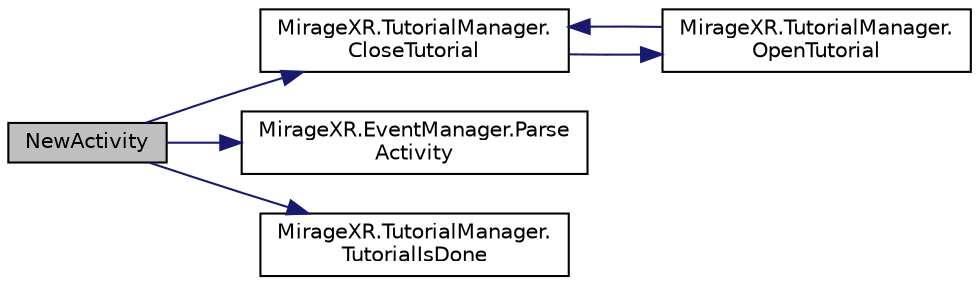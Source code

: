 digraph "NewActivity"
{
 // INTERACTIVE_SVG=YES
 // LATEX_PDF_SIZE
  edge [fontname="Helvetica",fontsize="10",labelfontname="Helvetica",labelfontsize="10"];
  node [fontname="Helvetica",fontsize="10",shape=record];
  rankdir="LR";
  Node1 [label="NewActivity",height=0.2,width=0.4,color="black", fillcolor="grey75", style="filled", fontcolor="black",tooltip="Creates a new activity via a deep link, e.g. using wekit:/new"];
  Node1 -> Node2 [color="midnightblue",fontsize="10",style="solid",fontname="Helvetica"];
  Node2 [label="MirageXR.TutorialManager.\lCloseTutorial",height=0.2,width=0.4,color="black", fillcolor="white", style="filled",URL="$class_mirage_x_r_1_1_tutorial_manager.html#aabcf7b1c517544d59b5f2bae63f220f2",tooltip="Tutorial is done and will not be shoen next time"];
  Node2 -> Node3 [color="midnightblue",fontsize="10",style="solid",fontname="Helvetica"];
  Node3 [label="MirageXR.TutorialManager.\lOpenTutorial",height=0.2,width=0.4,color="black", fillcolor="white", style="filled",URL="$class_mirage_x_r_1_1_tutorial_manager.html#a18b7b390c0f5ab10eeef8b70b585a252",tooltip="Reset tutorial"];
  Node3 -> Node2 [color="midnightblue",fontsize="10",style="solid",fontname="Helvetica"];
  Node1 -> Node4 [color="midnightblue",fontsize="10",style="solid",fontname="Helvetica"];
  Node4 [label="MirageXR.EventManager.Parse\lActivity",height=0.2,width=0.4,color="black", fillcolor="white", style="filled",URL="$class_mirage_x_r_1_1_event_manager.html#a6185e120d1bc0eb128334df11976cb3a",tooltip="Tells Activity manager to parse the defined activity file file."];
  Node1 -> Node5 [color="midnightblue",fontsize="10",style="solid",fontname="Helvetica"];
  Node5 [label="MirageXR.TutorialManager.\lTutorialIsDone",height=0.2,width=0.4,color="black", fillcolor="white", style="filled",URL="$class_mirage_x_r_1_1_tutorial_manager.html#a6015dec8f5d19e498760256df6aa193e",tooltip="Check if tutorial is already done"];
}

